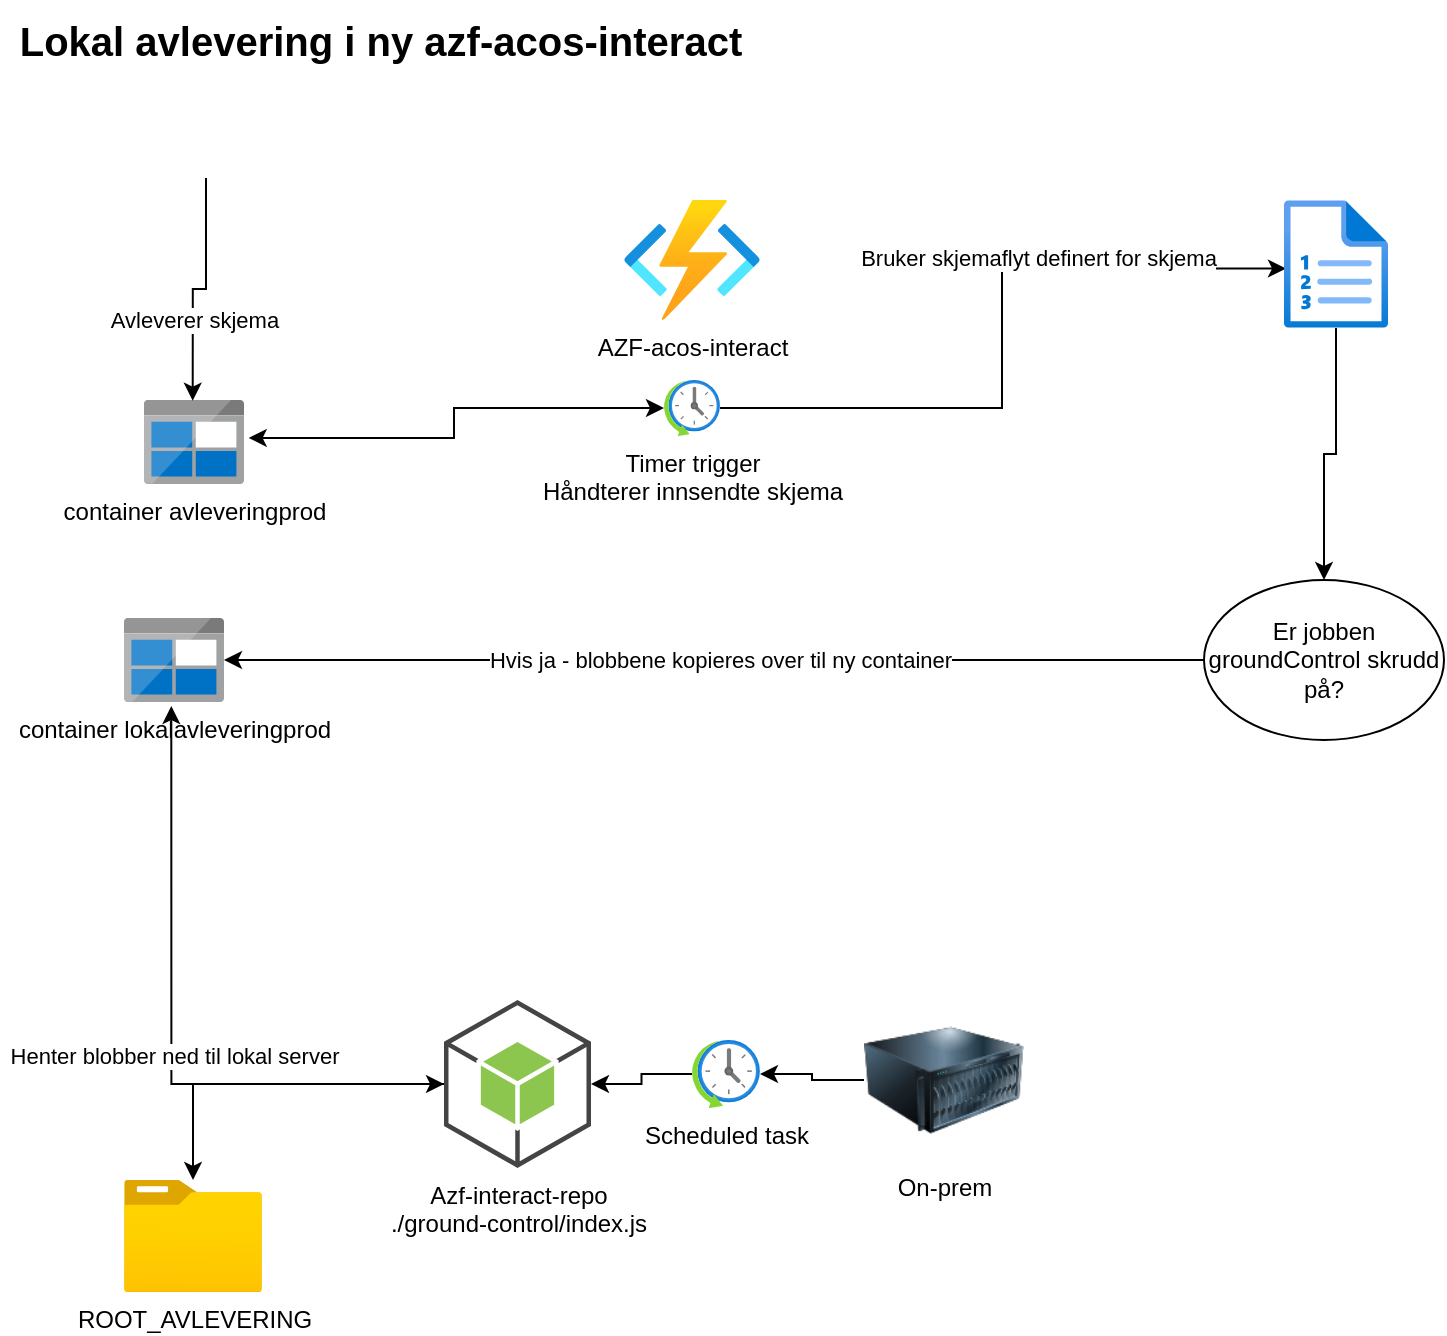 <mxfile version="21.7.2" type="device">
  <diagram name="Page-1" id="OenxXWQxkFeTiB5he88d">
    <mxGraphModel dx="1215" dy="688" grid="1" gridSize="10" guides="1" tooltips="1" connect="1" arrows="1" fold="1" page="1" pageScale="1" pageWidth="827" pageHeight="1169" math="0" shadow="0">
      <root>
        <mxCell id="0" />
        <mxCell id="1" parent="0" />
        <mxCell id="IRzBCizce1bIe2d0EAGk-1" value="AZF-acos-interact" style="image;aspect=fixed;html=1;points=[];align=center;fontSize=12;image=img/lib/azure2/compute/Function_Apps.svg;" vertex="1" parent="1">
          <mxGeometry x="330" y="120" width="68" height="60" as="geometry" />
        </mxCell>
        <mxCell id="IRzBCizce1bIe2d0EAGk-2" value="container avleveringprod" style="image;sketch=0;aspect=fixed;html=1;points=[];align=center;fontSize=12;image=img/lib/mscae/BlobBlock.svg;" vertex="1" parent="1">
          <mxGeometry x="90" y="220" width="50" height="42" as="geometry" />
        </mxCell>
        <mxCell id="IRzBCizce1bIe2d0EAGk-4" style="edgeStyle=orthogonalEdgeStyle;rounded=0;orthogonalLoop=1;jettySize=auto;html=1;entryX=0.487;entryY=0.008;entryDx=0;entryDy=0;entryPerimeter=0;" edge="1" parent="1" source="IRzBCizce1bIe2d0EAGk-3" target="IRzBCizce1bIe2d0EAGk-2">
          <mxGeometry relative="1" as="geometry" />
        </mxCell>
        <mxCell id="IRzBCizce1bIe2d0EAGk-5" value="Avleverer skjema" style="edgeLabel;html=1;align=center;verticalAlign=middle;resizable=0;points=[];" vertex="1" connectable="0" parent="IRzBCizce1bIe2d0EAGk-4">
          <mxGeometry x="-0.175" y="3" relative="1" as="geometry">
            <mxPoint x="-9" y="22" as="offset" />
          </mxGeometry>
        </mxCell>
        <mxCell id="IRzBCizce1bIe2d0EAGk-3" value="" style="shape=image;verticalLabelPosition=bottom;labelBackgroundColor=default;verticalAlign=top;aspect=fixed;imageAspect=0;image=https://inspirasjon.acos.no/hubfs/ACOS%20bl%C3%A5%20logo_.png;" vertex="1" parent="1">
          <mxGeometry x="70" y="70" width="102" height="38.99" as="geometry" />
        </mxCell>
        <mxCell id="IRzBCizce1bIe2d0EAGk-10" style="edgeStyle=orthogonalEdgeStyle;rounded=0;orthogonalLoop=1;jettySize=auto;html=1;entryX=1.047;entryY=0.452;entryDx=0;entryDy=0;entryPerimeter=0;startArrow=classic;startFill=1;" edge="1" parent="1" source="IRzBCizce1bIe2d0EAGk-6" target="IRzBCizce1bIe2d0EAGk-2">
          <mxGeometry relative="1" as="geometry" />
        </mxCell>
        <mxCell id="IRzBCizce1bIe2d0EAGk-11" style="edgeStyle=orthogonalEdgeStyle;rounded=0;orthogonalLoop=1;jettySize=auto;html=1;entryX=0.019;entryY=0.536;entryDx=0;entryDy=0;entryPerimeter=0;" edge="1" parent="1" source="IRzBCizce1bIe2d0EAGk-6" target="IRzBCizce1bIe2d0EAGk-8">
          <mxGeometry relative="1" as="geometry" />
        </mxCell>
        <mxCell id="IRzBCizce1bIe2d0EAGk-12" value="Bruker skjemaflyt definert for skjema" style="edgeLabel;html=1;align=center;verticalAlign=middle;resizable=0;points=[];" vertex="1" connectable="0" parent="IRzBCizce1bIe2d0EAGk-11">
          <mxGeometry x="0.295" y="6" relative="1" as="geometry">
            <mxPoint as="offset" />
          </mxGeometry>
        </mxCell>
        <mxCell id="IRzBCizce1bIe2d0EAGk-6" value="Timer trigger&lt;br&gt;Håndterer innsendte skjema" style="image;aspect=fixed;html=1;points=[];align=center;fontSize=12;image=img/lib/azure2/general/Scheduler.svg;" vertex="1" parent="1">
          <mxGeometry x="350" y="210" width="28" height="28" as="geometry" />
        </mxCell>
        <mxCell id="IRzBCizce1bIe2d0EAGk-17" style="edgeStyle=orthogonalEdgeStyle;rounded=0;orthogonalLoop=1;jettySize=auto;html=1;entryX=0.5;entryY=0;entryDx=0;entryDy=0;" edge="1" parent="1" source="IRzBCizce1bIe2d0EAGk-8" target="IRzBCizce1bIe2d0EAGk-15">
          <mxGeometry relative="1" as="geometry" />
        </mxCell>
        <mxCell id="IRzBCizce1bIe2d0EAGk-8" value="" style="image;aspect=fixed;html=1;points=[];align=center;fontSize=12;image=img/lib/azure2/azure_stack/Plans.svg;" vertex="1" parent="1">
          <mxGeometry x="660" y="120" width="52" height="64" as="geometry" />
        </mxCell>
        <mxCell id="IRzBCizce1bIe2d0EAGk-18" style="edgeStyle=orthogonalEdgeStyle;rounded=0;orthogonalLoop=1;jettySize=auto;html=1;" edge="1" parent="1" source="IRzBCizce1bIe2d0EAGk-15" target="IRzBCizce1bIe2d0EAGk-20">
          <mxGeometry relative="1" as="geometry">
            <mxPoint x="160" y="350" as="targetPoint" />
          </mxGeometry>
        </mxCell>
        <mxCell id="IRzBCizce1bIe2d0EAGk-19" value="Hvis ja - blobbene kopieres over til ny container" style="edgeLabel;html=1;align=center;verticalAlign=middle;resizable=0;points=[];" vertex="1" connectable="0" parent="IRzBCizce1bIe2d0EAGk-18">
          <mxGeometry x="0.085" y="4" relative="1" as="geometry">
            <mxPoint x="24" y="-4" as="offset" />
          </mxGeometry>
        </mxCell>
        <mxCell id="IRzBCizce1bIe2d0EAGk-15" value="Er jobben groundControl skrudd på?" style="ellipse;whiteSpace=wrap;html=1;" vertex="1" parent="1">
          <mxGeometry x="620" y="310" width="120" height="80" as="geometry" />
        </mxCell>
        <mxCell id="IRzBCizce1bIe2d0EAGk-20" value="container lokalavleveringprod" style="image;sketch=0;aspect=fixed;html=1;points=[];align=center;fontSize=12;image=img/lib/mscae/BlobBlock.svg;" vertex="1" parent="1">
          <mxGeometry x="80" y="329" width="50" height="42" as="geometry" />
        </mxCell>
        <mxCell id="IRzBCizce1bIe2d0EAGk-22" value="Lokal avlevering i ny azf-acos-interact" style="text;html=1;align=center;verticalAlign=middle;resizable=0;points=[];autosize=1;strokeColor=none;fillColor=none;fontSize=20;fontStyle=1" vertex="1" parent="1">
          <mxGeometry x="18" y="20" width="380" height="40" as="geometry" />
        </mxCell>
        <mxCell id="IRzBCizce1bIe2d0EAGk-30" style="edgeStyle=orthogonalEdgeStyle;rounded=0;orthogonalLoop=1;jettySize=auto;html=1;entryX=0.473;entryY=1.048;entryDx=0;entryDy=0;entryPerimeter=0;startArrow=classic;startFill=1;" edge="1" parent="1" source="IRzBCizce1bIe2d0EAGk-23" target="IRzBCizce1bIe2d0EAGk-20">
          <mxGeometry relative="1" as="geometry" />
        </mxCell>
        <mxCell id="IRzBCizce1bIe2d0EAGk-31" value="Henter blobber ned til lokal server" style="edgeLabel;html=1;align=center;verticalAlign=middle;resizable=0;points=[];" vertex="1" connectable="0" parent="IRzBCizce1bIe2d0EAGk-30">
          <mxGeometry x="-0.074" y="-1" relative="1" as="geometry">
            <mxPoint as="offset" />
          </mxGeometry>
        </mxCell>
        <mxCell id="IRzBCizce1bIe2d0EAGk-34" style="edgeStyle=orthogonalEdgeStyle;rounded=0;orthogonalLoop=1;jettySize=auto;html=1;" edge="1" parent="1" source="IRzBCizce1bIe2d0EAGk-23" target="IRzBCizce1bIe2d0EAGk-33">
          <mxGeometry relative="1" as="geometry" />
        </mxCell>
        <mxCell id="IRzBCizce1bIe2d0EAGk-23" value="Azf-interact-repo&lt;br&gt;./ground-control/index.js" style="outlineConnect=0;dashed=0;verticalLabelPosition=bottom;verticalAlign=top;align=center;html=1;shape=mxgraph.aws3.android;fillColor=#8CC64F;gradientColor=none;" vertex="1" parent="1">
          <mxGeometry x="240" y="520" width="73.5" height="84" as="geometry" />
        </mxCell>
        <mxCell id="IRzBCizce1bIe2d0EAGk-28" style="edgeStyle=orthogonalEdgeStyle;rounded=0;orthogonalLoop=1;jettySize=auto;html=1;" edge="1" parent="1" source="IRzBCizce1bIe2d0EAGk-24" target="IRzBCizce1bIe2d0EAGk-27">
          <mxGeometry relative="1" as="geometry" />
        </mxCell>
        <mxCell id="IRzBCizce1bIe2d0EAGk-24" value="On-prem" style="image;html=1;image=img/lib/clip_art/computers/Server_128x128.png" vertex="1" parent="1">
          <mxGeometry x="450" y="520" width="80" height="80" as="geometry" />
        </mxCell>
        <mxCell id="IRzBCizce1bIe2d0EAGk-29" style="edgeStyle=orthogonalEdgeStyle;rounded=0;orthogonalLoop=1;jettySize=auto;html=1;" edge="1" parent="1" source="IRzBCizce1bIe2d0EAGk-27" target="IRzBCizce1bIe2d0EAGk-23">
          <mxGeometry relative="1" as="geometry" />
        </mxCell>
        <mxCell id="IRzBCizce1bIe2d0EAGk-27" value="Scheduled task" style="image;aspect=fixed;html=1;points=[];align=center;fontSize=12;image=img/lib/azure2/general/Scheduler.svg;" vertex="1" parent="1">
          <mxGeometry x="364" y="540" width="34" height="34" as="geometry" />
        </mxCell>
        <mxCell id="IRzBCizce1bIe2d0EAGk-33" value="ROOT_AVLEVERING" style="image;aspect=fixed;html=1;points=[];align=center;fontSize=12;image=img/lib/azure2/general/Folder_Blank.svg;" vertex="1" parent="1">
          <mxGeometry x="80" y="610" width="69" height="56.0" as="geometry" />
        </mxCell>
      </root>
    </mxGraphModel>
  </diagram>
</mxfile>
